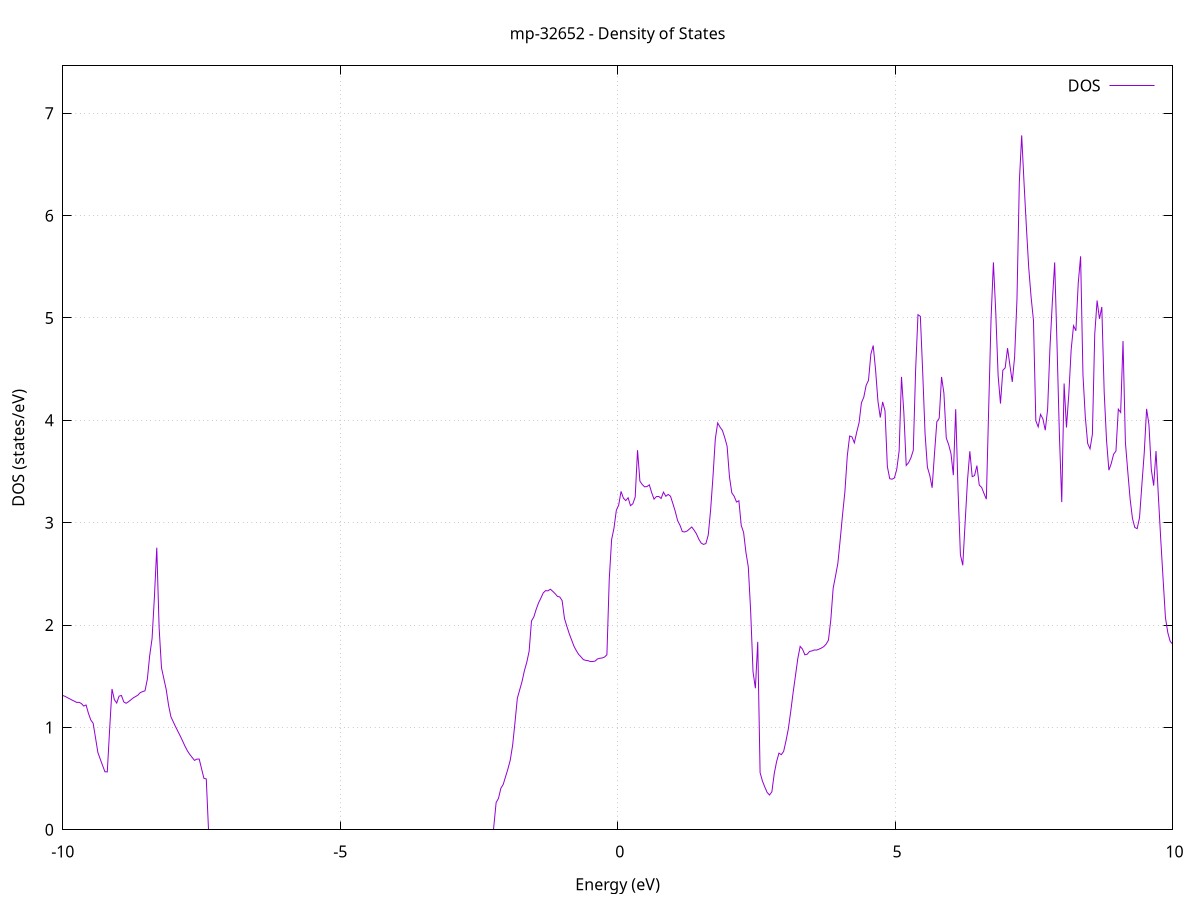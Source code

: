 set title 'mp-32652 - Density of States'
set xlabel 'Energy (eV)'
set ylabel 'DOS (states/eV)'
set grid
set xrange [-10:10]
set yrange [0:7.463]
set xzeroaxis lt -1
set terminal png size 800,600
set output 'mp-32652_dos_gnuplot.png'
plot '-' using 1:2 with lines title 'DOS'
-33.960800 0.000000
-33.918300 0.000000
-33.875900 0.000000
-33.833400 0.000000
-33.790900 0.000000
-33.748400 0.000000
-33.706000 0.000000
-33.663500 0.000000
-33.621000 0.000000
-33.578500 0.000000
-33.536100 0.000000
-33.493600 0.000000
-33.451100 0.000000
-33.408600 0.000000
-33.366200 0.000000
-33.323700 0.000000
-33.281200 0.000000
-33.238700 0.000000
-33.196300 0.000000
-33.153800 0.000000
-33.111300 0.000000
-33.068800 0.000000
-33.026400 0.000000
-32.983900 0.000000
-32.941400 0.000000
-32.898900 0.000000
-32.856500 0.000000
-32.814000 0.000000
-32.771500 0.000000
-32.729000 0.000000
-32.686600 0.000000
-32.644100 0.000000
-32.601600 0.000000
-32.559100 0.000000
-32.516700 0.000000
-32.474200 0.000000
-32.431700 0.000000
-32.389200 0.000000
-32.346800 0.000000
-32.304300 0.000000
-32.261800 0.000000
-32.219400 0.000000
-32.176900 0.000000
-32.134400 0.000000
-32.091900 0.000000
-32.049500 0.000000
-32.007000 0.000000
-31.964500 0.000000
-31.922000 0.000000
-31.879600 0.000000
-31.837100 0.000000
-31.794600 0.000000
-31.752100 0.000000
-31.709700 0.000000
-31.667200 0.000000
-31.624700 0.000000
-31.582200 0.000000
-31.539800 0.000000
-31.497300 0.000000
-31.454800 0.000000
-31.412300 0.000000
-31.369900 0.000000
-31.327400 0.000000
-31.284900 0.000000
-31.242400 0.000000
-31.200000 0.000000
-31.157500 0.000000
-31.115000 0.000000
-31.072500 0.000000
-31.030100 0.000000
-30.987600 0.000000
-30.945100 0.000000
-30.902600 0.000000
-30.860200 0.000000
-30.817700 0.000000
-30.775200 0.000000
-30.732700 0.000000
-30.690300 0.000000
-30.647800 0.000000
-30.605300 0.000000
-30.562800 0.000000
-30.520400 0.000000
-30.477900 0.000000
-30.435400 0.000000
-30.392900 0.000000
-30.350500 0.000000
-30.308000 0.000000
-30.265500 0.000000
-30.223000 0.000000
-30.180600 0.000000
-30.138100 0.000000
-30.095600 0.306300
-30.053100 0.997200
-30.010700 1.458300
-29.968200 2.071300
-29.925700 2.891800
-29.883300 4.544400
-29.840800 9.340300
-29.798300 11.959400
-29.755800 18.382100
-29.713400 10.995100
-29.670900 9.163900
-29.628400 9.338900
-29.585900 14.342600
-29.543500 1.743200
-29.501000 10.450700
-29.458500 10.740000
-29.416000 9.045800
-29.373600 9.678900
-29.331100 10.969400
-29.288600 14.627800
-29.246100 14.439700
-29.203700 12.531600
-29.161200 3.543300
-29.118700 5.941300
-29.076200 6.336700
-29.033800 8.136900
-28.991300 11.180100
-28.948800 13.117100
-28.906300 16.184600
-28.863900 11.357100
-28.821400 2.177600
-28.778900 5.375000
-28.736400 17.947200
-28.694000 11.095000
-28.651500 8.117700
-28.609000 2.525100
-28.566500 0.000000
-28.524100 0.000000
-28.481600 0.000000
-28.439100 30.746300
-28.396600 52.258000
-28.354200 14.765600
-28.311700 0.000000
-28.269200 0.000000
-28.226700 0.000000
-28.184300 0.000000
-28.141800 0.000000
-28.099300 0.000000
-28.056800 0.000000
-28.014400 0.000000
-27.971900 0.000000
-27.929400 0.000000
-27.886900 0.000000
-27.844500 0.000000
-27.802000 0.000000
-27.759500 0.000000
-27.717000 0.000000
-27.674600 0.000000
-27.632100 0.000000
-27.589600 0.000000
-27.547200 0.000000
-27.504700 0.000000
-27.462200 0.000000
-27.419700 0.000000
-27.377300 0.000000
-27.334800 0.000000
-27.292300 0.000000
-27.249800 0.000000
-27.207400 0.000000
-27.164900 0.000000
-27.122400 0.000000
-27.079900 0.000000
-27.037500 0.000000
-26.995000 0.000000
-26.952500 0.000000
-26.910000 0.000000
-26.867600 0.000000
-26.825100 0.000000
-26.782600 0.000000
-26.740100 0.000000
-26.697700 0.000000
-26.655200 0.000000
-26.612700 0.000000
-26.570200 0.000000
-26.527800 0.000000
-26.485300 0.000000
-26.442800 0.000000
-26.400300 0.000000
-26.357900 0.000000
-26.315400 0.000000
-26.272900 0.000000
-26.230400 0.000000
-26.188000 0.000000
-26.145500 0.000000
-26.103000 0.000000
-26.060500 0.000000
-26.018100 0.000000
-25.975600 0.000000
-25.933100 0.000000
-25.890600 0.000000
-25.848200 0.000000
-25.805700 0.000000
-25.763200 0.000000
-25.720700 0.000000
-25.678300 0.000000
-25.635800 0.000000
-25.593300 0.000000
-25.550800 0.000000
-25.508400 0.000000
-25.465900 0.000000
-25.423400 0.000000
-25.380900 0.000000
-25.338500 0.000000
-25.296000 0.000000
-25.253500 0.000000
-25.211000 0.000000
-25.168600 0.000000
-25.126100 0.000000
-25.083600 0.000000
-25.041200 0.000000
-24.998700 0.000000
-24.956200 0.000000
-24.913700 0.000000
-24.871300 0.000000
-24.828800 0.000000
-24.786300 0.000000
-24.743800 0.000000
-24.701400 0.000000
-24.658900 0.000000
-24.616400 0.000000
-24.573900 0.000000
-24.531500 0.000000
-24.489000 0.000000
-24.446500 0.000000
-24.404000 0.000000
-24.361600 0.000000
-24.319100 0.000000
-24.276600 0.000000
-24.234100 0.000000
-24.191700 0.000000
-24.149200 0.000000
-24.106700 0.000000
-24.064200 0.000000
-24.021800 0.000000
-23.979300 0.000000
-23.936800 0.000000
-23.894300 0.000000
-23.851900 0.000000
-23.809400 0.000000
-23.766900 0.000000
-23.724400 0.000000
-23.682000 0.000000
-23.639500 0.000000
-23.597000 0.000000
-23.554500 0.000000
-23.512100 0.000000
-23.469600 0.000000
-23.427100 0.000000
-23.384600 0.000000
-23.342200 0.000000
-23.299700 0.000000
-23.257200 0.000000
-23.214700 0.000000
-23.172300 0.000000
-23.129800 0.000000
-23.087300 0.000000
-23.044800 0.000000
-23.002400 0.000000
-22.959900 0.000000
-22.917400 0.000000
-22.874900 0.000000
-22.832500 0.000000
-22.790000 0.000000
-22.747500 0.000000
-22.705100 0.000000
-22.662600 0.000000
-22.620100 0.000000
-22.577600 0.000000
-22.535200 0.000000
-22.492700 0.000000
-22.450200 0.000000
-22.407700 0.000000
-22.365300 0.000000
-22.322800 0.000000
-22.280300 0.000000
-22.237800 0.000000
-22.195400 0.000000
-22.152900 0.000000
-22.110400 0.000000
-22.067900 0.000000
-22.025500 0.000000
-21.983000 0.000000
-21.940500 0.000000
-21.898000 0.000000
-21.855600 0.000000
-21.813100 0.000000
-21.770600 0.000000
-21.728100 0.000000
-21.685700 0.000000
-21.643200 0.000000
-21.600700 0.000000
-21.558200 0.000000
-21.515800 0.000000
-21.473300 0.000000
-21.430800 0.000000
-21.388300 0.000000
-21.345900 0.000000
-21.303400 0.000000
-21.260900 0.000000
-21.218400 0.000000
-21.176000 0.000000
-21.133500 0.000000
-21.091000 0.000000
-21.048500 0.000000
-21.006100 0.000000
-20.963600 0.000000
-20.921100 0.000000
-20.878600 0.000000
-20.836200 0.000000
-20.793700 0.000000
-20.751200 0.000000
-20.708700 0.000000
-20.666300 0.000000
-20.623800 0.000000
-20.581300 0.000000
-20.538800 0.000000
-20.496400 0.000000
-20.453900 0.000000
-20.411400 0.000000
-20.369000 0.000000
-20.326500 0.000000
-20.284000 0.000000
-20.241500 0.000000
-20.199100 0.000000
-20.156600 0.000000
-20.114100 0.000000
-20.071600 0.000000
-20.029200 0.000000
-19.986700 0.000000
-19.944200 0.000000
-19.901700 0.000000
-19.859300 0.000000
-19.816800 0.000000
-19.774300 0.000000
-19.731800 0.000000
-19.689400 0.000000
-19.646900 0.000000
-19.604400 0.000000
-19.561900 0.000000
-19.519500 0.000000
-19.477000 0.000000
-19.434500 0.000000
-19.392000 0.000000
-19.349600 0.000000
-19.307100 0.000000
-19.264600 0.000000
-19.222100 0.000000
-19.179700 0.000000
-19.137200 0.000000
-19.094700 0.000000
-19.052200 0.000000
-19.009800 0.000000
-18.967300 0.000000
-18.924800 0.000000
-18.882300 0.000000
-18.839900 0.000000
-18.797400 0.000000
-18.754900 0.000000
-18.712400 0.000000
-18.670000 0.000000
-18.627500 0.000000
-18.585000 0.000000
-18.542500 0.000000
-18.500100 0.000000
-18.457600 0.000000
-18.415100 0.000000
-18.372600 0.000000
-18.330200 0.000000
-18.287700 0.000000
-18.245200 0.000000
-18.202700 0.000000
-18.160300 0.000000
-18.117800 0.000000
-18.075300 0.000000
-18.032900 0.000000
-17.990400 0.000000
-17.947900 0.000000
-17.905400 0.000000
-17.863000 0.000000
-17.820500 0.000000
-17.778000 0.000000
-17.735500 0.000000
-17.693100 0.000000
-17.650600 0.000000
-17.608100 0.000000
-17.565600 0.000000
-17.523200 0.000000
-17.480700 0.000000
-17.438200 0.000000
-17.395700 0.000000
-17.353300 0.000000
-17.310800 0.000000
-17.268300 0.000000
-17.225800 0.000000
-17.183400 0.000000
-17.140900 0.000000
-17.098400 0.000000
-17.055900 0.000000
-17.013500 0.000000
-16.971000 0.000000
-16.928500 0.000000
-16.886000 0.000000
-16.843600 0.000000
-16.801100 0.000000
-16.758600 0.000000
-16.716100 0.000000
-16.673700 0.000000
-16.631200 0.000000
-16.588700 0.000000
-16.546200 0.000000
-16.503800 0.000000
-16.461300 0.000000
-16.418800 0.000000
-16.376300 0.000000
-16.333900 0.000000
-16.291400 0.000000
-16.248900 0.000000
-16.206400 0.000000
-16.164000 0.000000
-16.121500 0.000000
-16.079000 0.000000
-16.036500 0.000000
-15.994100 0.000000
-15.951600 0.000000
-15.909100 0.000000
-15.866600 0.000000
-15.824200 0.000000
-15.781700 0.000000
-15.739200 0.000000
-15.696800 0.000000
-15.654300 0.000000
-15.611800 0.000000
-15.569300 0.000000
-15.526900 0.000000
-15.484400 0.000000
-15.441900 0.000000
-15.399400 0.000000
-15.357000 0.000000
-15.314500 0.000000
-15.272000 0.000000
-15.229500 0.000000
-15.187100 0.000000
-15.144600 0.000000
-15.102100 0.000000
-15.059600 0.000000
-15.017200 0.000000
-14.974700 0.000000
-14.932200 0.000000
-14.889700 0.000000
-14.847300 0.000000
-14.804800 0.000000
-14.762300 0.000000
-14.719800 0.000000
-14.677400 0.000000
-14.634900 0.000000
-14.592400 0.000000
-14.549900 0.000000
-14.507500 0.000000
-14.465000 0.000000
-14.422500 0.000000
-14.380000 0.000000
-14.337600 0.000000
-14.295100 0.000000
-14.252600 0.000000
-14.210100 0.000000
-14.167700 0.000000
-14.125200 0.000000
-14.082700 0.000000
-14.040200 0.000000
-13.997800 0.000000
-13.955300 0.000000
-13.912800 0.000000
-13.870300 0.000000
-13.827900 0.000000
-13.785400 0.000000
-13.742900 0.000000
-13.700400 0.000000
-13.658000 0.000000
-13.615500 0.000000
-13.573000 0.000000
-13.530500 0.000000
-13.488100 0.000000
-13.445600 0.000000
-13.403100 0.000000
-13.360600 0.000000
-13.318200 0.000000
-13.275700 0.000000
-13.233200 0.000000
-13.190800 0.000000
-13.148300 0.000000
-13.105800 0.000000
-13.063300 0.000000
-13.020900 0.000000
-12.978400 0.000000
-12.935900 0.000000
-12.893400 0.000000
-12.851000 0.000000
-12.808500 0.000000
-12.766000 0.000000
-12.723500 0.000000
-12.681100 0.000000
-12.638600 0.000000
-12.596100 0.000000
-12.553600 0.000000
-12.511200 0.000000
-12.468700 0.000000
-12.426200 0.000000
-12.383700 0.000000
-12.341300 0.000000
-12.298800 0.000000
-12.256300 0.000000
-12.213800 0.000000
-12.171400 0.000000
-12.128900 0.000000
-12.086400 0.000000
-12.043900 0.000000
-12.001500 0.000000
-11.959000 0.000000
-11.916500 0.000000
-11.874000 0.000000
-11.831600 0.000000
-11.789100 0.000000
-11.746600 0.000000
-11.704100 0.000000
-11.661700 0.000000
-11.619200 0.000000
-11.576700 0.000000
-11.534200 0.000000
-11.491800 0.000000
-11.449300 0.000000
-11.406800 0.000000
-11.364300 0.000000
-11.321900 0.000000
-11.279400 0.000000
-11.236900 0.013800
-11.194400 0.113700
-11.152000 0.191200
-11.109500 0.213300
-11.067000 0.261100
-11.024500 0.316600
-10.982100 0.352900
-10.939600 0.380400
-10.897100 0.419100
-10.854700 0.459500
-10.812200 0.500500
-10.769700 0.543200
-10.727200 0.588300
-10.684800 0.635400
-10.642300 0.684200
-10.599800 0.734500
-10.557300 0.789400
-10.514900 0.875900
-10.472400 0.974400
-10.429900 1.074500
-10.387400 1.267800
-10.345000 1.296900
-10.302500 1.346300
-10.260000 1.400600
-10.217500 1.382600
-10.175100 1.354300
-10.132600 1.347700
-10.090100 1.339900
-10.047600 1.323300
-10.005200 1.313200
-9.962700 1.304200
-9.920200 1.292000
-9.877700 1.279900
-9.835300 1.267700
-9.792800 1.256600
-9.750300 1.244300
-9.707800 1.245200
-9.665400 1.233800
-9.622900 1.208700
-9.580400 1.219400
-9.537900 1.137700
-9.495500 1.073100
-9.453000 1.040400
-9.410500 0.899500
-9.368000 0.756100
-9.325600 0.691000
-9.283100 0.629000
-9.240600 0.566700
-9.198100 0.565500
-9.155700 0.981400
-9.113200 1.375500
-9.070700 1.270600
-9.028200 1.238000
-8.985800 1.305500
-8.943300 1.312100
-8.900800 1.249000
-8.858300 1.236000
-8.815900 1.251100
-8.773400 1.269100
-8.730900 1.288300
-8.688400 1.301600
-8.646000 1.315500
-8.603500 1.340000
-8.561000 1.349600
-8.518600 1.357700
-8.476100 1.470900
-8.433600 1.702800
-8.391100 1.867100
-8.348700 2.274700
-8.306200 2.756200
-8.263700 1.972000
-8.221200 1.582800
-8.178800 1.476400
-8.136300 1.370200
-8.093800 1.217300
-8.051300 1.104100
-8.008900 1.054900
-7.966400 1.005400
-7.923900 0.959800
-7.881400 0.914300
-7.839000 0.865000
-7.796500 0.815500
-7.754000 0.771000
-7.711500 0.736200
-7.669100 0.707000
-7.626600 0.677800
-7.584100 0.690300
-7.541600 0.691300
-7.499200 0.597100
-7.456700 0.502900
-7.414200 0.496600
-7.371700 0.000000
-7.329300 0.000000
-7.286800 0.000000
-7.244300 0.000000
-7.201800 0.000000
-7.159400 0.000000
-7.116900 0.000000
-7.074400 0.000000
-7.031900 0.000000
-6.989500 0.000000
-6.947000 0.000000
-6.904500 0.000000
-6.862000 0.000000
-6.819600 0.000000
-6.777100 0.000000
-6.734600 0.000000
-6.692100 0.000000
-6.649700 0.000000
-6.607200 0.000000
-6.564700 0.000000
-6.522200 0.000000
-6.479800 0.000000
-6.437300 0.000000
-6.394800 0.000000
-6.352300 0.000000
-6.309900 0.000000
-6.267400 0.000000
-6.224900 0.000000
-6.182500 0.000000
-6.140000 0.000000
-6.097500 0.000000
-6.055000 0.000000
-6.012600 0.000000
-5.970100 0.000000
-5.927600 0.000000
-5.885100 0.000000
-5.842700 0.000000
-5.800200 0.000000
-5.757700 0.000000
-5.715200 0.000000
-5.672800 0.000000
-5.630300 0.000000
-5.587800 0.000000
-5.545300 0.000000
-5.502900 0.000000
-5.460400 0.000000
-5.417900 0.000000
-5.375400 0.000000
-5.333000 0.000000
-5.290500 0.000000
-5.248000 0.000000
-5.205500 0.000000
-5.163100 0.000000
-5.120600 0.000000
-5.078100 0.000000
-5.035600 0.000000
-4.993200 0.000000
-4.950700 0.000000
-4.908200 0.000000
-4.865700 0.000000
-4.823300 0.000000
-4.780800 0.000000
-4.738300 0.000000
-4.695800 0.000000
-4.653400 0.000000
-4.610900 0.000000
-4.568400 0.000000
-4.525900 0.000000
-4.483500 0.000000
-4.441000 0.000000
-4.398500 0.000000
-4.356000 0.000000
-4.313600 0.000000
-4.271100 0.000000
-4.228600 0.000000
-4.186100 0.000000
-4.143700 0.000000
-4.101200 0.000000
-4.058700 0.000000
-4.016200 0.000000
-3.973800 0.000000
-3.931300 0.000000
-3.888800 0.000000
-3.846400 0.000000
-3.803900 0.000000
-3.761400 0.000000
-3.718900 0.000000
-3.676500 0.000000
-3.634000 0.000000
-3.591500 0.000000
-3.549000 0.000000
-3.506600 0.000000
-3.464100 0.000000
-3.421600 0.000000
-3.379100 0.000000
-3.336700 0.000000
-3.294200 0.000000
-3.251700 0.000000
-3.209200 0.000000
-3.166800 0.000000
-3.124300 0.000000
-3.081800 0.000000
-3.039300 0.000000
-2.996900 0.000000
-2.954400 0.000000
-2.911900 0.000000
-2.869400 0.000000
-2.827000 0.000000
-2.784500 0.000000
-2.742000 0.000000
-2.699500 0.000000
-2.657100 0.000000
-2.614600 0.000000
-2.572100 0.000000
-2.529600 0.000000
-2.487200 0.000000
-2.444700 0.000000
-2.402200 0.000000
-2.359700 0.000000
-2.317300 0.000000
-2.274800 0.000000
-2.232300 0.000000
-2.189800 0.266700
-2.147400 0.307300
-2.104900 0.405300
-2.062400 0.443300
-2.019900 0.519100
-1.977500 0.594300
-1.935000 0.682400
-1.892500 0.826100
-1.850000 1.049300
-1.807600 1.285100
-1.765100 1.367400
-1.722600 1.449500
-1.680100 1.555300
-1.637700 1.635900
-1.595200 1.744500
-1.552700 2.040400
-1.510300 2.079500
-1.467800 2.154400
-1.425300 2.216900
-1.382800 2.264000
-1.340400 2.314800
-1.297900 2.336200
-1.255400 2.334300
-1.212900 2.350200
-1.170500 2.330200
-1.128000 2.307200
-1.085500 2.280400
-1.043000 2.274200
-1.000600 2.238800
-0.958100 2.064600
-0.915600 1.988100
-0.873100 1.917100
-0.830700 1.855700
-0.788200 1.794700
-0.745700 1.750700
-0.703200 1.713700
-0.660800 1.689600
-0.618300 1.662500
-0.575800 1.655500
-0.533300 1.652000
-0.490900 1.643400
-0.448400 1.644000
-0.405900 1.648400
-0.363400 1.669100
-0.321000 1.675600
-0.278500 1.678400
-0.236000 1.687500
-0.193500 1.709900
-0.151100 2.450200
-0.108600 2.834800
-0.066100 2.947100
-0.023600 3.121500
0.018800 3.172300
0.061300 3.305900
0.103800 3.240000
0.146300 3.216100
0.188700 3.243400
0.231200 3.166300
0.273700 3.184900
0.316200 3.250300
0.358600 3.708300
0.401100 3.406100
0.443600 3.373200
0.486100 3.350500
0.528500 3.353000
0.571000 3.370000
0.613500 3.293100
0.656000 3.230100
0.698400 3.255300
0.740900 3.256400
0.783400 3.236800
0.825900 3.298700
0.868300 3.258300
0.910800 3.276200
0.953300 3.258100
0.995700 3.185900
1.038200 3.110900
1.080700 3.021000
1.123200 2.975500
1.165600 2.913300
1.208100 2.909800
1.250600 2.918300
1.293100 2.938100
1.335500 2.958200
1.378000 2.926700
1.420500 2.890900
1.463000 2.838900
1.505400 2.801000
1.547900 2.787900
1.590400 2.796200
1.632900 2.879700
1.675300 3.122200
1.717800 3.446400
1.760300 3.817800
1.802800 3.974700
1.845200 3.933900
1.887700 3.902100
1.930200 3.831700
1.972700 3.747000
2.015100 3.449900
2.057600 3.291500
2.100100 3.258400
2.142600 3.202000
2.185000 3.214700
2.227500 2.973400
2.270000 2.904600
2.312500 2.709200
2.354900 2.566900
2.397400 2.134000
2.439900 1.544800
2.482400 1.382600
2.524800 1.836000
2.567300 0.557900
2.609800 0.475700
2.652300 0.417400
2.694700 0.364200
2.737200 0.339700
2.779700 0.371100
2.822200 0.548000
2.864600 0.665600
2.907100 0.748700
2.949600 0.733600
2.992100 0.766400
3.034500 0.870300
3.077000 0.988600
3.119500 1.156400
3.162000 1.338000
3.204400 1.504300
3.246900 1.672400
3.289400 1.791600
3.331800 1.764800
3.374300 1.709300
3.416800 1.715500
3.459300 1.742900
3.501700 1.747100
3.544200 1.756900
3.586700 1.755600
3.629200 1.764700
3.671600 1.775400
3.714100 1.789000
3.756600 1.813300
3.799100 1.852100
3.841500 2.049100
3.884000 2.358100
3.926500 2.477800
3.969000 2.603600
4.011400 2.835500
4.053900 3.080400
4.096400 3.306400
4.138900 3.653000
4.181300 3.847000
4.223800 3.838100
4.266300 3.780300
4.308800 3.884500
4.351200 3.976800
4.393700 4.171700
4.436200 4.225900
4.478700 4.342000
4.521100 4.391100
4.563600 4.646600
4.606100 4.731200
4.648600 4.493100
4.691000 4.188200
4.733500 4.027200
4.776000 4.180100
4.818500 4.093700
4.860900 3.549400
4.903400 3.429800
4.945900 3.424900
4.988400 3.437500
5.030800 3.522600
5.073300 3.701700
5.115800 4.424600
5.158300 4.074600
5.200700 3.559300
5.243200 3.586100
5.285700 3.634000
5.328200 3.707000
5.370600 4.493100
5.413100 5.032100
5.455600 5.016200
5.498100 4.469000
5.540500 3.870600
5.583000 3.541500
5.625500 3.462300
5.667900 3.341300
5.710400 3.673600
5.752900 3.986600
5.795400 4.020500
5.837800 4.424300
5.880300 4.265400
5.922800 3.827000
5.965300 3.763500
6.007700 3.675200
6.050200 3.464200
6.092700 4.108700
6.135200 3.314600
6.177600 2.686400
6.220100 2.584000
6.262600 3.000600
6.305100 3.412000
6.347500 3.697800
6.390000 3.449800
6.432500 3.460300
6.475000 3.557400
6.517400 3.367200
6.559900 3.345000
6.602400 3.285800
6.644900 3.230100
6.687300 4.119400
6.729800 4.988600
6.772300 5.543600
6.814800 5.054100
6.857200 4.438100
6.899700 4.163700
6.942200 4.488900
6.984700 4.513300
7.027100 4.705300
7.069600 4.538200
7.112100 4.375400
7.154600 4.619700
7.197000 5.181600
7.239500 6.328500
7.282000 6.784100
7.324500 6.318500
7.366900 5.887000
7.409400 5.486000
7.451900 5.202500
7.494400 4.975600
7.536800 3.996300
7.579300 3.935900
7.621800 4.058300
7.664300 4.014400
7.706700 3.903300
7.749200 4.107500
7.791700 4.709000
7.834200 5.154000
7.876600 5.542800
7.919100 4.731100
7.961600 3.857000
8.004000 3.200900
8.046500 4.360200
8.089000 3.929800
8.131500 4.257800
8.173900 4.692600
8.216400 4.924200
8.258900 4.875300
8.301400 5.341500
8.343800 5.602500
8.386300 4.445200
8.428800 4.031200
8.471300 3.774000
8.513700 3.721700
8.556200 3.863300
8.598700 4.843000
8.641200 5.170600
8.683600 4.991800
8.726100 5.108100
8.768600 4.278400
8.811100 3.804700
8.853500 3.512900
8.896000 3.577900
8.938500 3.669000
8.981000 3.700000
9.023400 4.109200
9.065900 4.076900
9.108400 4.775300
9.150900 3.788000
9.193300 3.504500
9.235800 3.233800
9.278300 3.042100
9.320800 2.953700
9.363200 2.941900
9.405700 3.049200
9.448200 3.371800
9.490700 3.681800
9.533100 4.112000
9.575600 3.958000
9.618100 3.519900
9.660600 3.362400
9.703000 3.700200
9.745500 3.258500
9.788000 2.838900
9.830500 2.449600
9.872900 2.071700
9.915400 1.926200
9.957900 1.841200
10.000400 1.814900
10.042800 1.777200
10.085300 1.775000
10.127800 1.753900
10.170300 1.719000
10.212700 1.735700
10.255200 1.792400
10.297700 1.866000
10.340100 1.878600
10.382600 1.694000
10.425100 1.456700
10.467600 1.347000
10.510000 1.278500
10.552500 1.264600
10.595000 1.539100
10.637500 1.748600
10.679900 1.575600
10.722400 1.533600
10.764900 1.561700
10.807400 1.651900
10.849800 1.770900
10.892300 1.874000
10.934800 2.008700
10.977300 2.075900
11.019700 2.121400
11.062200 2.044800
11.104700 2.014100
11.147200 2.089300
11.189600 2.278300
11.232100 2.328700
11.274600 2.231000
11.317100 2.095100
11.359500 1.838400
11.402000 1.688700
11.444500 1.593700
11.487000 1.494800
11.529400 1.391200
11.571900 1.291800
11.614400 1.239300
11.656900 1.218100
11.699300 1.308100
11.741800 1.372300
11.784300 1.346000
11.826800 1.365400
11.869200 1.385100
11.911700 1.408400
11.954200 1.422400
11.996700 1.445600
12.039100 1.496900
12.081600 1.565200
12.124100 1.641500
12.166600 1.712600
12.209000 1.742800
12.251500 1.658200
12.294000 1.584300
12.336500 1.524200
12.378900 1.524500
12.421400 1.517900
12.463900 1.537300
12.506400 1.635400
12.548800 1.776000
12.591300 2.014400
12.633800 2.211400
12.676300 2.305200
12.718700 2.492000
12.761200 2.964800
12.803700 3.266200
12.846100 3.360400
12.888600 2.971700
12.931100 2.572400
12.973600 2.332000
13.016000 2.108000
13.058500 2.299200
13.101000 1.888100
13.143500 2.101900
13.185900 2.357800
13.228400 2.607600
13.270900 2.690300
13.313400 2.534600
13.355800 2.612100
13.398300 2.598800
13.440800 2.683400
13.483300 2.720500
13.525700 2.949900
13.568200 3.025300
13.610700 2.353900
13.653200 1.990200
13.695600 1.910300
13.738100 2.157000
13.780600 2.222600
13.823100 2.199100
13.865500 2.215500
13.908000 2.213200
13.950500 2.212300
13.993000 2.167700
14.035400 2.154400
14.077900 2.314900
14.120400 2.071700
14.162900 1.623300
14.205300 1.592600
14.247800 1.564800
14.290300 1.619100
14.332800 1.586500
14.375200 1.618300
14.417700 1.661300
14.460200 1.702800
14.502700 1.753300
14.545100 1.793600
14.587600 1.846300
14.630100 1.824900
14.672600 1.795500
14.715000 1.782300
14.757500 1.774400
14.800000 1.767400
14.842500 1.773400
14.884900 1.812600
14.927400 1.835100
14.969900 1.774400
15.012400 1.797200
15.054800 1.836100
15.097300 1.885800
15.139800 1.948500
15.182200 2.069900
15.224700 1.872800
15.267200 1.818500
15.309700 1.773700
15.352100 1.743000
15.394600 1.704300
15.437100 1.656600
15.479600 1.629000
15.522000 1.599200
15.564500 1.580300
15.607000 1.570100
15.649500 1.560800
15.691900 1.596300
15.734400 1.631600
15.776900 1.629500
15.819400 1.571900
15.861800 1.502300
15.904300 1.454900
15.946800 1.433700
15.989300 1.396700
16.031700 1.349400
16.074200 1.291900
16.116700 1.261600
16.159200 1.191600
16.201600 0.928200
16.244100 0.753500
16.286600 0.747500
16.329100 0.761300
16.371500 0.754600
16.414000 0.767800
16.456500 0.810400
16.499000 0.854100
16.541400 0.912600
16.583900 0.986000
16.626400 1.067100
16.668900 1.130200
16.711300 1.234700
16.753800 1.359000
16.796300 1.500600
16.838800 1.684200
16.881200 1.967500
16.923700 2.166400
16.966200 2.356200
17.008700 2.490900
17.051100 2.308900
17.093600 2.147000
17.136100 1.938900
17.178600 1.860900
17.221000 1.814200
17.263500 1.788300
17.306000 1.790200
17.348500 1.816600
17.390900 1.877400
17.433400 1.998800
17.475900 2.102900
17.518300 2.170200
17.560800 2.194200
17.603300 2.204900
17.645800 2.071000
17.688200 1.770300
17.730700 1.712100
17.773200 1.505500
17.815700 0.970700
17.858100 0.447300
17.900600 0.464100
17.943100 1.535600
17.985600 2.153100
18.028000 3.973200
18.070500 3.286600
18.113000 3.175800
18.155500 3.404900
18.197900 3.194000
18.240400 3.037900
18.282900 2.891400
18.325400 2.577400
18.367800 2.423000
18.410300 2.287100
18.452800 1.551100
18.495300 1.435500
18.537700 1.345300
18.580200 1.302500
18.622700 1.276300
18.665200 1.246200
18.707600 1.207900
18.750100 1.233000
18.792600 1.377300
18.835100 1.604800
18.877500 1.615400
18.920000 1.399400
18.962500 1.437000
19.005000 1.621800
19.047400 1.895700
19.089900 2.357200
19.132400 2.322900
19.174900 2.351900
19.217300 2.396000
19.259800 2.504200
19.302300 2.818100
19.344800 2.964000
19.387200 2.832300
19.429700 2.535700
19.472200 2.183900
19.514700 1.921300
19.557100 1.737600
19.599600 1.619600
19.642100 1.500800
19.684600 1.424300
19.727000 1.259400
19.769500 1.105500
19.812000 1.125200
19.854400 1.129900
19.896900 1.303000
19.939400 1.279500
19.981900 1.482100
20.024300 1.688100
20.066800 1.869800
20.109300 2.040500
20.151800 2.212500
20.194200 2.316900
20.236700 2.350100
20.279200 2.497200
20.321700 2.744200
20.364100 2.888300
20.406600 2.845100
20.449100 2.776500
20.491600 2.719300
20.534000 2.676700
20.576500 2.683300
20.619000 2.469900
20.661500 1.973900
20.703900 1.656200
20.746400 1.394000
20.788900 1.180200
20.831400 1.172700
20.873800 1.208700
20.916300 1.330800
20.958800 1.470100
21.001300 1.654500
21.043700 2.067000
21.086200 2.332500
21.128700 2.742000
21.171200 2.923200
21.213600 2.970400
21.256100 2.977700
21.298600 2.997700
21.341100 2.742600
21.383500 2.579500
21.426000 2.559200
21.468500 2.607100
21.511000 2.690500
21.553400 2.603800
21.595900 2.476000
21.638400 2.462300
21.680900 2.360800
21.723300 2.350400
21.765800 2.403300
21.808300 2.470900
21.850800 2.483400
21.893200 2.511400
21.935700 2.535900
21.978200 2.341800
22.020700 2.232100
22.063100 2.242200
22.105600 2.492800
22.148100 2.696200
22.190500 2.799000
22.233000 2.809400
22.275500 2.686400
22.318000 2.631100
22.360400 2.511700
22.402900 2.465000
22.445400 2.509900
22.487900 2.598100
22.530300 2.755100
22.572800 2.884200
22.615300 3.239100
22.657800 3.810500
22.700200 4.743200
22.742700 6.092600
22.785200 8.035400
22.827700 15.617400
22.870100 6.638800
22.912600 4.251900
22.955100 3.514100
22.997600 3.122400
23.040000 2.874400
23.082500 2.738700
23.125000 2.731500
23.167500 2.836400
23.209900 2.971800
23.252400 3.202200
23.294900 3.343200
23.337400 3.532300
23.379800 3.081400
23.422300 3.007000
23.464800 3.135000
23.507300 3.436600
23.549700 3.937800
23.592200 4.475500
23.634700 5.190000
23.677200 6.637600
23.719600 11.603300
23.762100 9.042000
23.804600 5.387600
23.847100 4.809500
23.889500 4.705700
23.932000 4.574200
23.974500 4.363400
24.017000 3.892400
24.059400 3.508200
24.101900 3.357400
24.144400 3.259400
24.186900 3.167700
24.229300 3.148000
24.271800 3.153100
24.314300 3.095200
24.356800 3.108800
24.399200 3.060200
24.441700 3.183600
24.484200 3.166900
24.526600 3.130900
24.569100 3.000900
24.611600 2.675100
24.654100 2.458500
24.696500 2.338900
24.739000 2.244700
24.781500 2.155200
24.824000 2.082500
24.866400 2.017600
24.908900 1.943500
24.951400 1.912200
24.993900 1.885500
25.036300 1.882600
25.078800 1.886700
25.121300 2.001900
25.163800 2.161900
25.206200 2.074400
25.248700 1.974500
25.291200 1.954400
25.333700 1.982700
25.376100 2.068900
25.418600 2.075800
25.461100 2.199000
25.503600 2.348700
25.546000 2.482100
25.588500 2.595000
25.631000 2.687400
25.673500 2.801200
25.715900 2.987000
25.758400 2.770100
25.800900 2.375100
25.843400 2.411400
25.885800 2.480500
25.928300 2.553000
25.970800 2.642800
26.013300 2.758500
26.055700 2.894400
26.098200 2.967600
26.140700 3.002100
26.183200 3.067400
26.225600 3.115600
26.268100 3.292800
26.310600 3.101200
26.353100 2.900300
26.395500 2.875800
26.438000 2.731600
26.480500 2.605600
26.523000 2.530900
26.565400 2.616700
26.607900 2.717900
26.650400 2.730300
26.692900 2.656400
26.735300 3.044700
26.777800 3.289300
26.820300 3.298500
26.862800 3.113700
26.905200 3.100700
26.947700 2.988000
26.990200 2.655600
27.032600 2.353600
27.075100 2.270500
27.117600 2.249100
27.160100 2.292800
27.202500 2.292100
27.245000 2.371600
27.287500 2.479200
27.330000 2.447900
27.372400 2.369900
27.414900 2.337900
27.457400 2.349000
27.499900 2.395500
27.542300 2.456800
27.584800 2.534100
27.627300 2.664300
27.669800 2.795700
27.712200 2.969800
27.754700 3.229800
27.797200 3.211100
27.839700 3.048300
27.882100 3.074300
27.924600 3.121200
27.967100 2.786100
28.009600 2.843300
28.052000 3.190300
28.094500 3.177600
28.137000 3.104400
28.179500 2.971200
28.221900 2.642100
28.264400 2.294200
28.306900 1.926200
28.349400 1.660200
28.391800 1.552500
28.434300 1.415800
28.476800 1.329300
28.519300 1.355900
28.561700 1.427300
28.604200 1.605400
28.646700 1.869600
28.689200 2.127400
28.731600 2.344000
28.774100 2.371000
28.816600 2.582200
28.859100 2.642300
28.901500 2.656600
28.944000 2.672800
28.986500 2.670400
29.029000 2.514200
29.071400 2.454000
29.113900 2.195200
29.156400 1.953000
29.198900 1.659500
29.241300 1.572700
29.283800 1.663200
29.326300 1.801400
29.368700 1.811200
29.411200 1.813000
29.453700 1.781800
29.496200 1.730000
29.538600 1.700300
29.581100 1.715300
29.623600 1.779600
29.666100 1.864100
29.708500 1.973400
29.751000 2.112000
29.793500 2.247600
29.836000 2.375300
29.878400 2.357200
29.920900 2.287300
29.963400 2.192200
30.005900 2.175600
30.048300 2.170400
30.090800 2.183600
30.133300 2.201400
30.175800 2.234900
30.218200 2.243700
30.260700 2.279200
30.303200 2.340800
30.345700 2.345100
30.388100 2.383200
30.430600 2.381700
30.473100 2.380900
30.515600 2.380900
30.558000 2.382000
30.600500 2.363200
30.643000 2.363100
30.685500 2.425000
30.727900 2.483400
30.770400 2.537800
30.812900 2.562900
30.855400 2.619400
30.897800 2.624400
30.940300 2.489300
30.982800 2.296800
31.025300 2.324900
31.067700 2.442600
31.110200 2.505000
31.152700 2.444600
31.195200 2.368100
31.237600 2.450900
31.280100 2.572500
31.322600 2.633900
31.365100 2.742400
31.407500 2.982500
31.450000 2.824600
31.492500 2.750200
31.535000 2.544400
31.577400 2.433200
31.619900 2.333900
31.662400 2.264400
31.704800 2.227400
31.747300 2.194600
31.789800 2.180800
31.832300 2.112500
31.874700 2.229400
31.917200 2.302500
31.959700 2.383700
32.002200 2.449600
32.044600 2.460800
32.087100 2.435200
32.129600 2.398800
32.172100 2.360500
32.214500 2.345400
32.257000 2.407500
32.299500 2.444400
32.342000 2.512800
32.384400 2.534000
32.426900 2.611100
32.469400 2.728000
32.511900 2.868700
32.554300 2.901700
32.596800 3.038900
32.639300 3.184200
32.681800 2.967200
32.724200 2.683200
32.766700 2.462400
32.809200 2.471600
32.851700 2.431800
32.894100 2.491100
32.936600 2.615200
32.979100 2.744200
33.021600 2.603600
33.064000 2.541300
33.106500 2.564800
33.149000 2.667300
33.191500 2.871100
33.233900 3.195300
33.276400 3.190900
33.318900 3.210900
33.361400 3.390900
33.403800 3.557700
33.446300 3.535500
33.488800 3.278700
33.531300 2.942000
33.573700 2.761400
33.616200 2.663200
33.658700 2.736300
33.701200 2.680200
33.743600 2.657000
33.786100 2.785400
33.828600 2.967000
33.871100 3.141500
33.913500 3.314300
33.956000 3.461500
33.998500 3.517600
34.040900 3.574100
34.083400 3.590400
34.125900 3.570000
34.168400 3.389200
34.210800 3.322800
34.253300 3.252700
34.295800 3.249700
34.338300 3.217300
34.380700 3.392300
34.423200 3.310500
34.465700 3.298300
34.508200 3.148100
34.550600 3.148200
34.593100 3.228800
34.635600 3.566900
34.678100 3.761300
34.720500 3.684700
34.763000 3.629300
34.805500 3.533400
34.848000 3.654500
34.890400 3.711900
34.932900 3.698600
34.975400 4.004300
35.017900 3.762900
35.060300 3.404200
35.102800 3.289000
35.145300 3.263800
35.187800 3.393300
35.230200 3.563000
35.272700 3.622100
35.315200 3.466400
35.357700 3.350100
35.400100 3.346200
35.442600 3.595600
35.485100 3.274300
35.527600 3.275600
35.570000 3.513800
35.612500 3.596500
35.655000 4.096400
35.697500 3.980800
35.739900 3.864800
35.782400 3.605500
35.824900 3.489500
35.867400 3.418900
35.909800 3.436500
35.952300 3.431900
35.994800 3.356000
36.037300 3.269100
36.079700 3.162600
36.122200 3.213300
36.164700 3.249400
36.207200 3.152400
36.249600 3.240700
36.292100 3.181600
36.334600 3.167200
36.377000 3.215400
36.419500 3.173500
36.462000 3.042700
36.504500 2.894800
36.546900 2.924600
36.589400 2.868900
36.631900 2.688300
36.674400 2.481800
36.716800 2.385500
36.759300 2.315500
36.801800 2.299200
36.844300 2.317000
36.886700 2.322400
36.929200 2.328600
36.971700 2.371200
37.014200 2.530200
37.056600 2.667800
37.099100 2.840000
37.141600 2.942200
37.184100 3.113800
37.226500 3.634700
37.269000 4.844200
37.311500 3.903900
37.354000 3.519100
37.396400 3.358500
37.438900 3.247200
37.481400 3.115100
37.523900 2.961000
37.566300 2.934200
37.608800 2.918000
37.651300 2.735500
37.693800 2.733500
37.736200 2.842700
37.778700 2.911500
37.821200 3.174700
37.863700 5.448900
37.906100 3.445800
37.948600 3.606300
37.991100 3.828500
38.033600 4.092000
38.076000 4.060900
38.118500 3.925900
38.161000 4.073000
38.203500 4.006800
38.245900 4.199800
38.288400 4.394200
38.330900 4.340400
38.373400 4.104600
38.415800 4.032800
38.458300 4.001900
38.500800 3.662300
38.543300 3.508700
38.585700 3.411400
38.628200 3.384300
38.670700 3.410000
38.713200 3.426700
38.755600 3.505700
38.798100 3.646100
38.840600 3.711400
38.883000 3.420600
38.925500 2.970500
38.968000 2.759400
39.010500 2.612100
39.052900 2.536400
39.095400 2.480100
39.137900 2.469800
39.180400 2.561200
39.222800 2.684000
39.265300 2.995100
39.307800 3.594700
39.350300 3.340500
39.392700 2.966100
39.435200 2.796800
39.477700 2.683100
39.520200 2.673200
39.562600 2.704500
39.605100 2.778900
39.647600 2.863400
39.690100 3.009200
39.732500 3.545400
39.775000 3.655000
39.817500 3.904500
39.860000 3.870200
39.902400 3.862200
39.944900 3.983400
39.987400 3.629200
40.029900 3.365700
40.072300 3.255300
40.114800 3.182400
40.157300 3.170200
40.199800 3.181600
40.242200 3.298100
40.284700 3.504500
40.327200 3.824800
40.369700 3.869200
40.412100 3.921300
40.454600 3.867300
40.497100 3.758300
40.539600 3.738000
40.582000 3.720900
40.624500 3.618600
40.667000 3.572800
40.709500 3.358400
40.751900 3.263500
40.794400 3.394200
40.836900 3.564400
40.879400 3.926000
40.921800 4.058400
40.964300 3.998500
41.006800 4.123500
41.049300 3.672000
41.091700 3.528200
41.134200 3.425700
41.176700 3.705700
41.219100 3.732200
41.261600 3.710500
41.304100 3.689500
41.346600 3.738800
41.389000 3.761900
41.431500 3.897900
41.474000 3.651100
41.516500 3.362000
41.558900 3.215200
41.601400 3.434100
41.643900 3.842500
41.686400 4.183700
41.728800 4.783800
41.771300 4.874200
41.813800 4.333000
41.856300 4.250100
41.898700 4.125200
41.941200 3.870400
41.983700 3.667300
42.026200 3.418300
42.068600 3.127900
42.111100 2.981300
42.153600 2.907300
42.196100 2.902100
42.238500 2.904300
42.281000 3.072000
42.323500 3.227200
42.366000 3.238400
42.408400 3.287300
42.450900 3.360900
42.493400 3.700500
42.535900 3.528700
42.578300 3.353000
42.620800 3.327000
42.663300 3.800200
42.705800 3.822100
42.748200 3.905900
42.790700 4.116600
42.833200 4.381600
42.875700 4.165300
42.918100 3.976000
42.960600 4.044600
43.003100 3.621000
43.045600 3.553200
43.088000 3.417400
43.130500 3.566900
43.173000 3.689300
43.215500 3.936200
43.257900 4.090100
43.300400 3.949400
43.342900 3.834100
43.385400 3.845400
43.427800 3.898400
43.470300 3.725300
43.512800 3.591200
43.555200 3.534900
43.597700 3.544400
43.640200 3.780900
43.682700 3.916700
43.725100 3.611200
43.767600 3.331500
43.810100 3.098200
43.852600 2.907100
43.895000 2.844700
43.937500 2.882300
43.980000 2.862000
44.022500 2.868600
44.064900 2.912500
44.107400 3.050500
44.149900 3.266000
44.192400 3.645900
44.234800 3.395700
44.277300 3.318100
44.319800 3.208900
44.362300 3.216200
44.404700 3.310900
44.447200 3.191600
44.489700 3.193500
44.532200 3.309900
44.574600 3.422100
44.617100 3.589500
44.659600 3.423500
44.702100 3.506300
44.744500 3.563000
44.787000 3.651200
44.829500 3.946800
44.872000 3.780300
44.914400 3.511400
44.956900 3.289700
44.999400 2.866700
45.041900 2.810700
45.084300 2.923600
45.126800 3.090700
45.169300 3.131800
45.211800 3.240600
45.254200 3.415300
45.296700 3.191900
45.339200 2.969500
45.381700 2.830300
45.424100 2.705800
45.466600 2.723000
45.509100 2.841600
45.551600 2.721000
45.594000 2.599600
45.636500 2.417000
45.679000 2.219600
45.721500 1.958400
45.763900 1.616600
45.806400 1.382100
45.848900 1.214700
45.891300 0.884700
45.933800 0.660700
45.976300 0.556300
46.018800 0.519100
46.061200 0.417900
46.103700 0.309800
46.146200 0.257800
46.188700 0.213600
46.231100 0.178200
46.273600 0.146800
46.316100 0.125900
46.358600 0.110600
46.401000 0.096200
46.443500 0.083800
46.486000 0.076300
46.528500 0.070200
46.570900 0.064500
46.613400 0.062000
46.655900 0.056600
46.698400 0.051400
46.740800 0.046600
46.783300 0.041900
46.825800 0.035000
46.868300 0.031900
46.910700 0.038600
46.953200 0.034000
46.995700 0.029700
47.038200 0.025600
47.080600 0.021700
47.123100 0.013000
47.165600 0.000000
47.208100 0.000000
47.250500 0.000000
47.293000 0.000000
47.335500 0.000000
47.378000 0.000000
47.420400 0.000000
47.462900 0.000000
47.505400 0.000000
47.547900 0.000000
47.590300 0.000000
47.632800 0.000000
47.675300 0.000000
47.717800 0.000000
47.760200 0.000000
47.802700 0.000000
47.845200 0.000000
47.887700 0.000000
47.930100 0.000000
47.972600 0.000000
48.015100 0.000000
48.057600 0.000000
48.100000 0.000000
48.142500 0.000000
48.185000 0.000000
48.227400 0.000000
48.269900 0.000000
48.312400 0.000000
48.354900 0.000000
48.397300 0.000000
48.439800 0.000000
48.482300 0.000000
48.524800 0.000000
48.567200 0.000000
48.609700 0.000000
48.652200 0.000000
48.694700 0.000000
48.737100 0.000000
48.779600 0.000000
48.822100 0.000000
48.864600 0.000000
48.907000 0.000000
48.949500 0.000000
48.992000 0.000000
49.034500 0.000000
49.076900 0.000000
49.119400 0.000000
49.161900 0.000000
49.204400 0.000000
49.246800 0.000000
49.289300 0.000000
49.331800 0.000000
49.374300 0.000000
49.416700 0.000000
49.459200 0.000000
49.501700 0.000000
49.544200 0.000000
49.586600 0.000000
49.629100 0.000000
49.671600 0.000000
49.714100 0.000000
49.756500 0.000000
49.799000 0.000000
49.841500 0.000000
49.884000 0.000000
49.926400 0.000000
49.968900 0.000000
50.011400 0.000000
50.053900 0.000000
50.096300 0.000000
50.138800 0.000000
50.181300 0.000000
50.223800 0.000000
50.266200 0.000000
50.308700 0.000000
50.351200 0.000000
50.393700 0.000000
50.436100 0.000000
50.478600 0.000000
50.521100 0.000000
50.563500 0.000000
50.606000 0.000000
50.648500 0.000000
50.691000 0.000000
50.733400 0.000000
50.775900 0.000000
50.818400 0.000000
50.860900 0.000000
50.903300 0.000000
50.945800 0.000000
50.988300 0.000000
e
